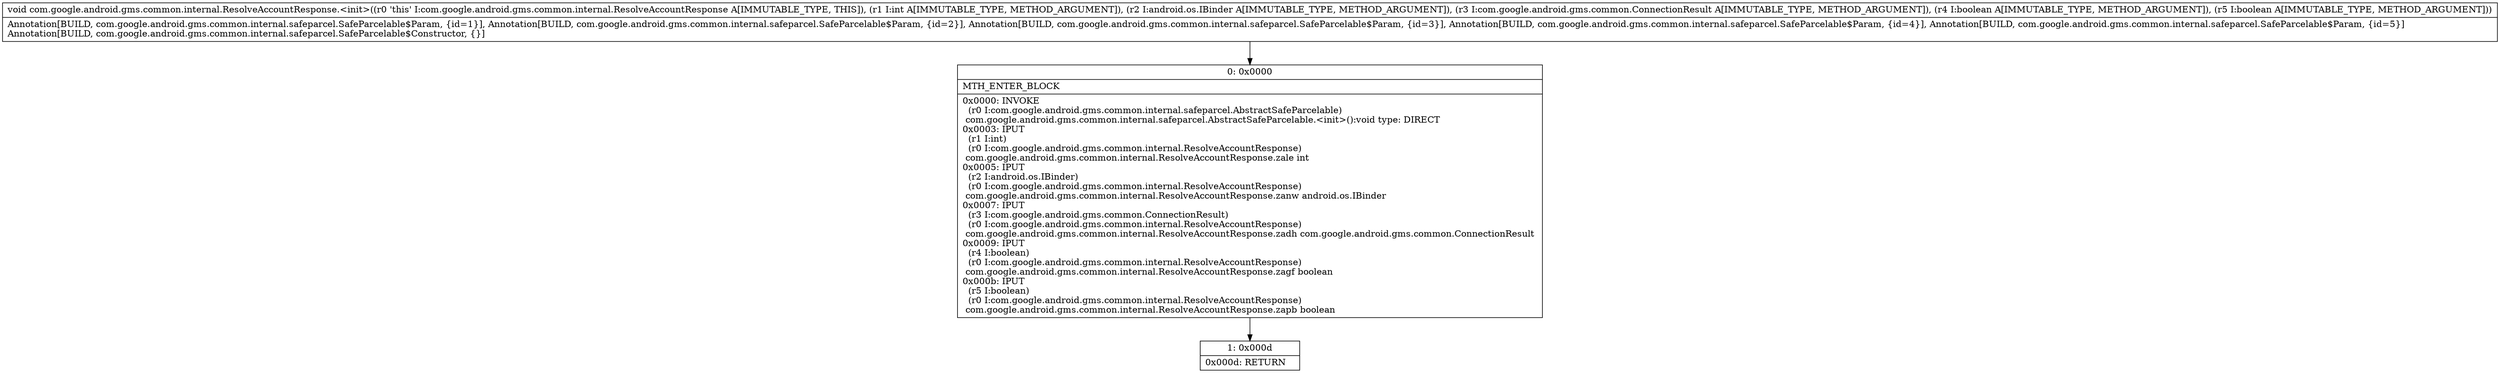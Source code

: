 digraph "CFG forcom.google.android.gms.common.internal.ResolveAccountResponse.\<init\>(ILandroid\/os\/IBinder;Lcom\/google\/android\/gms\/common\/ConnectionResult;ZZ)V" {
Node_0 [shape=record,label="{0\:\ 0x0000|MTH_ENTER_BLOCK\l|0x0000: INVOKE  \l  (r0 I:com.google.android.gms.common.internal.safeparcel.AbstractSafeParcelable)\l com.google.android.gms.common.internal.safeparcel.AbstractSafeParcelable.\<init\>():void type: DIRECT \l0x0003: IPUT  \l  (r1 I:int)\l  (r0 I:com.google.android.gms.common.internal.ResolveAccountResponse)\l com.google.android.gms.common.internal.ResolveAccountResponse.zale int \l0x0005: IPUT  \l  (r2 I:android.os.IBinder)\l  (r0 I:com.google.android.gms.common.internal.ResolveAccountResponse)\l com.google.android.gms.common.internal.ResolveAccountResponse.zanw android.os.IBinder \l0x0007: IPUT  \l  (r3 I:com.google.android.gms.common.ConnectionResult)\l  (r0 I:com.google.android.gms.common.internal.ResolveAccountResponse)\l com.google.android.gms.common.internal.ResolveAccountResponse.zadh com.google.android.gms.common.ConnectionResult \l0x0009: IPUT  \l  (r4 I:boolean)\l  (r0 I:com.google.android.gms.common.internal.ResolveAccountResponse)\l com.google.android.gms.common.internal.ResolveAccountResponse.zagf boolean \l0x000b: IPUT  \l  (r5 I:boolean)\l  (r0 I:com.google.android.gms.common.internal.ResolveAccountResponse)\l com.google.android.gms.common.internal.ResolveAccountResponse.zapb boolean \l}"];
Node_1 [shape=record,label="{1\:\ 0x000d|0x000d: RETURN   \l}"];
MethodNode[shape=record,label="{void com.google.android.gms.common.internal.ResolveAccountResponse.\<init\>((r0 'this' I:com.google.android.gms.common.internal.ResolveAccountResponse A[IMMUTABLE_TYPE, THIS]), (r1 I:int A[IMMUTABLE_TYPE, METHOD_ARGUMENT]), (r2 I:android.os.IBinder A[IMMUTABLE_TYPE, METHOD_ARGUMENT]), (r3 I:com.google.android.gms.common.ConnectionResult A[IMMUTABLE_TYPE, METHOD_ARGUMENT]), (r4 I:boolean A[IMMUTABLE_TYPE, METHOD_ARGUMENT]), (r5 I:boolean A[IMMUTABLE_TYPE, METHOD_ARGUMENT]))  | Annotation[BUILD, com.google.android.gms.common.internal.safeparcel.SafeParcelable$Param, \{id=1\}], Annotation[BUILD, com.google.android.gms.common.internal.safeparcel.SafeParcelable$Param, \{id=2\}], Annotation[BUILD, com.google.android.gms.common.internal.safeparcel.SafeParcelable$Param, \{id=3\}], Annotation[BUILD, com.google.android.gms.common.internal.safeparcel.SafeParcelable$Param, \{id=4\}], Annotation[BUILD, com.google.android.gms.common.internal.safeparcel.SafeParcelable$Param, \{id=5\}]\lAnnotation[BUILD, com.google.android.gms.common.internal.safeparcel.SafeParcelable$Constructor, \{\}]\l}"];
MethodNode -> Node_0;
Node_0 -> Node_1;
}

